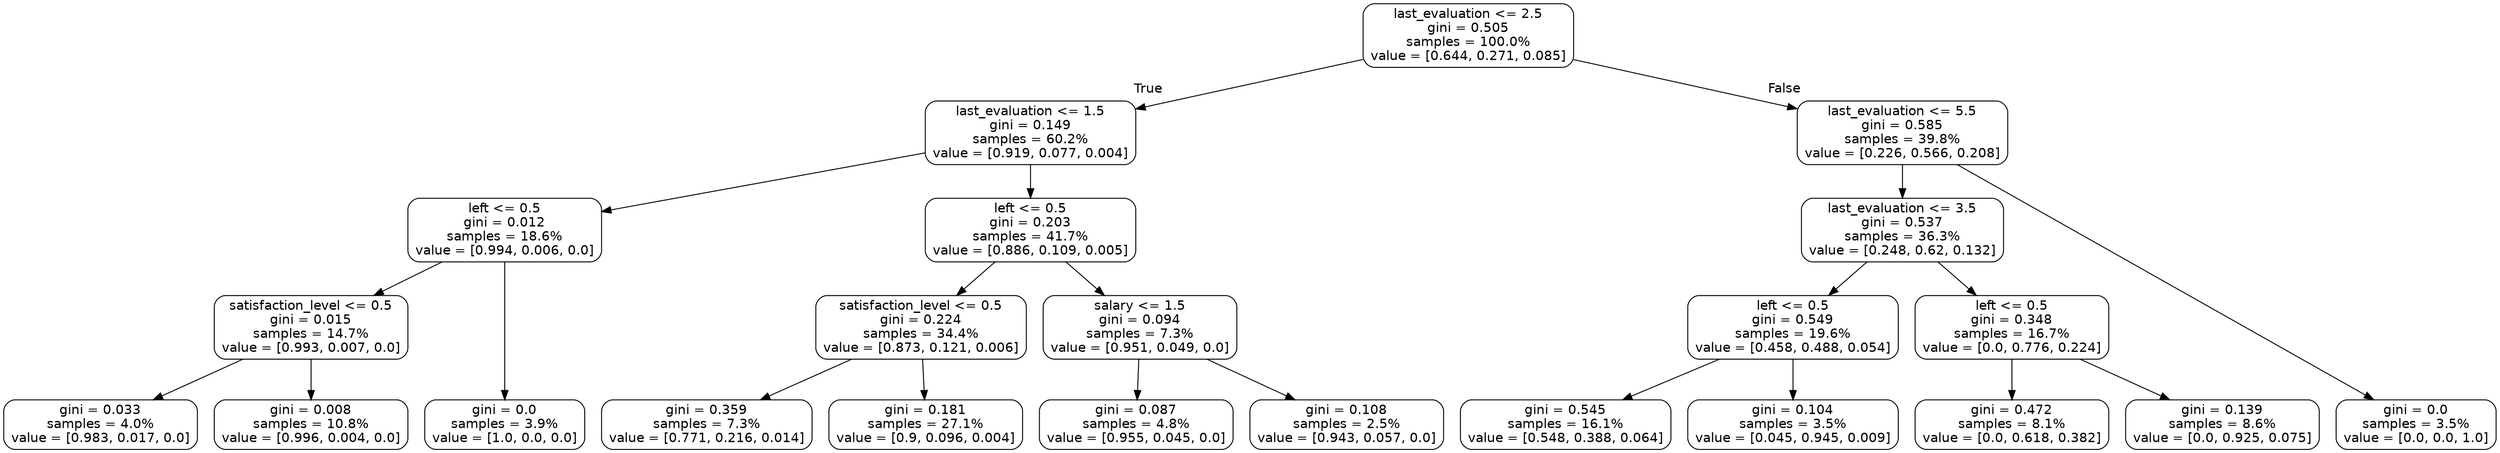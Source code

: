 digraph Tree {
node [shape=box, style="rounded", color="black", fontname=helvetica] ;
graph [ranksep=equally, splines=polyline] ;
edge [fontname=helvetica] ;
0 [label="last_evaluation <= 2.5\ngini = 0.505\nsamples = 100.0%\nvalue = [0.644, 0.271, 0.085]"] ;
1 [label="last_evaluation <= 1.5\ngini = 0.149\nsamples = 60.2%\nvalue = [0.919, 0.077, 0.004]"] ;
0 -> 1 [labeldistance=2.5, labelangle=45, headlabel="True"] ;
2 [label="left <= 0.5\ngini = 0.012\nsamples = 18.6%\nvalue = [0.994, 0.006, 0.0]"] ;
1 -> 2 ;
3 [label="satisfaction_level <= 0.5\ngini = 0.015\nsamples = 14.7%\nvalue = [0.993, 0.007, 0.0]"] ;
2 -> 3 ;
4 [label="gini = 0.033\nsamples = 4.0%\nvalue = [0.983, 0.017, 0.0]"] ;
3 -> 4 ;
5 [label="gini = 0.008\nsamples = 10.8%\nvalue = [0.996, 0.004, 0.0]"] ;
3 -> 5 ;
6 [label="gini = 0.0\nsamples = 3.9%\nvalue = [1.0, 0.0, 0.0]"] ;
2 -> 6 ;
7 [label="left <= 0.5\ngini = 0.203\nsamples = 41.7%\nvalue = [0.886, 0.109, 0.005]"] ;
1 -> 7 ;
8 [label="satisfaction_level <= 0.5\ngini = 0.224\nsamples = 34.4%\nvalue = [0.873, 0.121, 0.006]"] ;
7 -> 8 ;
9 [label="gini = 0.359\nsamples = 7.3%\nvalue = [0.771, 0.216, 0.014]"] ;
8 -> 9 ;
10 [label="gini = 0.181\nsamples = 27.1%\nvalue = [0.9, 0.096, 0.004]"] ;
8 -> 10 ;
11 [label="salary <= 1.5\ngini = 0.094\nsamples = 7.3%\nvalue = [0.951, 0.049, 0.0]"] ;
7 -> 11 ;
12 [label="gini = 0.087\nsamples = 4.8%\nvalue = [0.955, 0.045, 0.0]"] ;
11 -> 12 ;
13 [label="gini = 0.108\nsamples = 2.5%\nvalue = [0.943, 0.057, 0.0]"] ;
11 -> 13 ;
14 [label="last_evaluation <= 5.5\ngini = 0.585\nsamples = 39.8%\nvalue = [0.226, 0.566, 0.208]"] ;
0 -> 14 [labeldistance=2.5, labelangle=-45, headlabel="False"] ;
15 [label="last_evaluation <= 3.5\ngini = 0.537\nsamples = 36.3%\nvalue = [0.248, 0.62, 0.132]"] ;
14 -> 15 ;
16 [label="left <= 0.5\ngini = 0.549\nsamples = 19.6%\nvalue = [0.458, 0.488, 0.054]"] ;
15 -> 16 ;
17 [label="gini = 0.545\nsamples = 16.1%\nvalue = [0.548, 0.388, 0.064]"] ;
16 -> 17 ;
18 [label="gini = 0.104\nsamples = 3.5%\nvalue = [0.045, 0.945, 0.009]"] ;
16 -> 18 ;
19 [label="left <= 0.5\ngini = 0.348\nsamples = 16.7%\nvalue = [0.0, 0.776, 0.224]"] ;
15 -> 19 ;
20 [label="gini = 0.472\nsamples = 8.1%\nvalue = [0.0, 0.618, 0.382]"] ;
19 -> 20 ;
21 [label="gini = 0.139\nsamples = 8.6%\nvalue = [0.0, 0.925, 0.075]"] ;
19 -> 21 ;
22 [label="gini = 0.0\nsamples = 3.5%\nvalue = [0.0, 0.0, 1.0]"] ;
14 -> 22 ;
{rank=same ; 0} ;
{rank=same ; 1; 14} ;
{rank=same ; 2; 7; 15} ;
{rank=same ; 3; 8; 11; 16; 19} ;
{rank=same ; 4; 5; 6; 9; 10; 12; 13; 17; 18; 20; 21; 22} ;
}